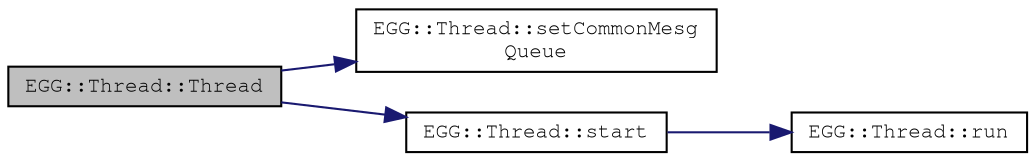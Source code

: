 digraph "EGG::Thread::Thread"
{
 // LATEX_PDF_SIZE
  edge [fontname="FreeMono",fontsize="10",labelfontname="FreeMono",labelfontsize="10"];
  node [fontname="FreeMono",fontsize="10",shape=record];
  rankdir="LR";
  Node1 [label="EGG::Thread::Thread",height=0.2,width=0.4,color="black", fillcolor="grey75", style="filled", fontcolor="black",tooltip="< [vt+0x10]"];
  Node1 -> Node2 [color="midnightblue",fontsize="10",style="solid",fontname="FreeMono"];
  Node2 [label="EGG::Thread::setCommonMesg\lQueue",height=0.2,width=0.4,color="black", fillcolor="white", style="filled",URL="$class_e_g_g_1_1_thread.html#a6ce2684bb4c57b9b04b1b840cc5a0dc1",tooltip="Configures the message queue."];
  Node1 -> Node3 [color="midnightblue",fontsize="10",style="solid",fontname="FreeMono"];
  Node3 [label="EGG::Thread::start",height=0.2,width=0.4,color="black", fillcolor="white", style="filled",URL="$class_e_g_g_1_1_thread.html#a929a2a527dd1243d64f355164b579467",tooltip="Starts a thread."];
  Node3 -> Node4 [color="midnightblue",fontsize="10",style="solid",fontname="FreeMono"];
  Node4 [label="EGG::Thread::run",height=0.2,width=0.4,color="black", fillcolor="white", style="filled",URL="$class_e_g_g_1_1_thread.html#ae0d86b06288a7259bfa008a0f9d272bd",tooltip="[vt+0x0C]"];
}
